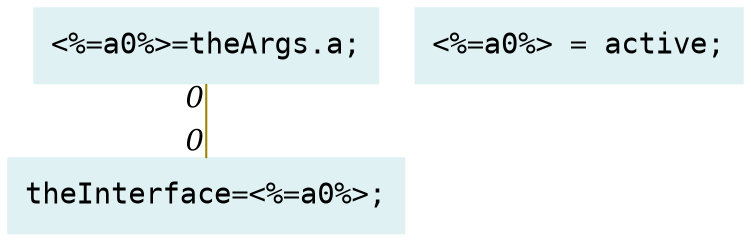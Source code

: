 digraph g{node_465 [shape="box", style="filled", color="#dff1f2", fontname="Courier", label="<%=a0%>=theArgs.a;
" ]
node_467 [shape="box", style="filled", color="#dff1f2", fontname="Courier", label="theInterface=<%=a0%>;
" ]
node_471 [shape="box", style="filled", color="#dff1f2", fontname="Courier", label="<%=a0%> = active;
" ]
node_465 -> node_467 [dir=none, arrowHead=none, fontname="Times-Italic", arrowsize=1, color="#9d8400", label="",  headlabel="0", taillabel="0" ]
}